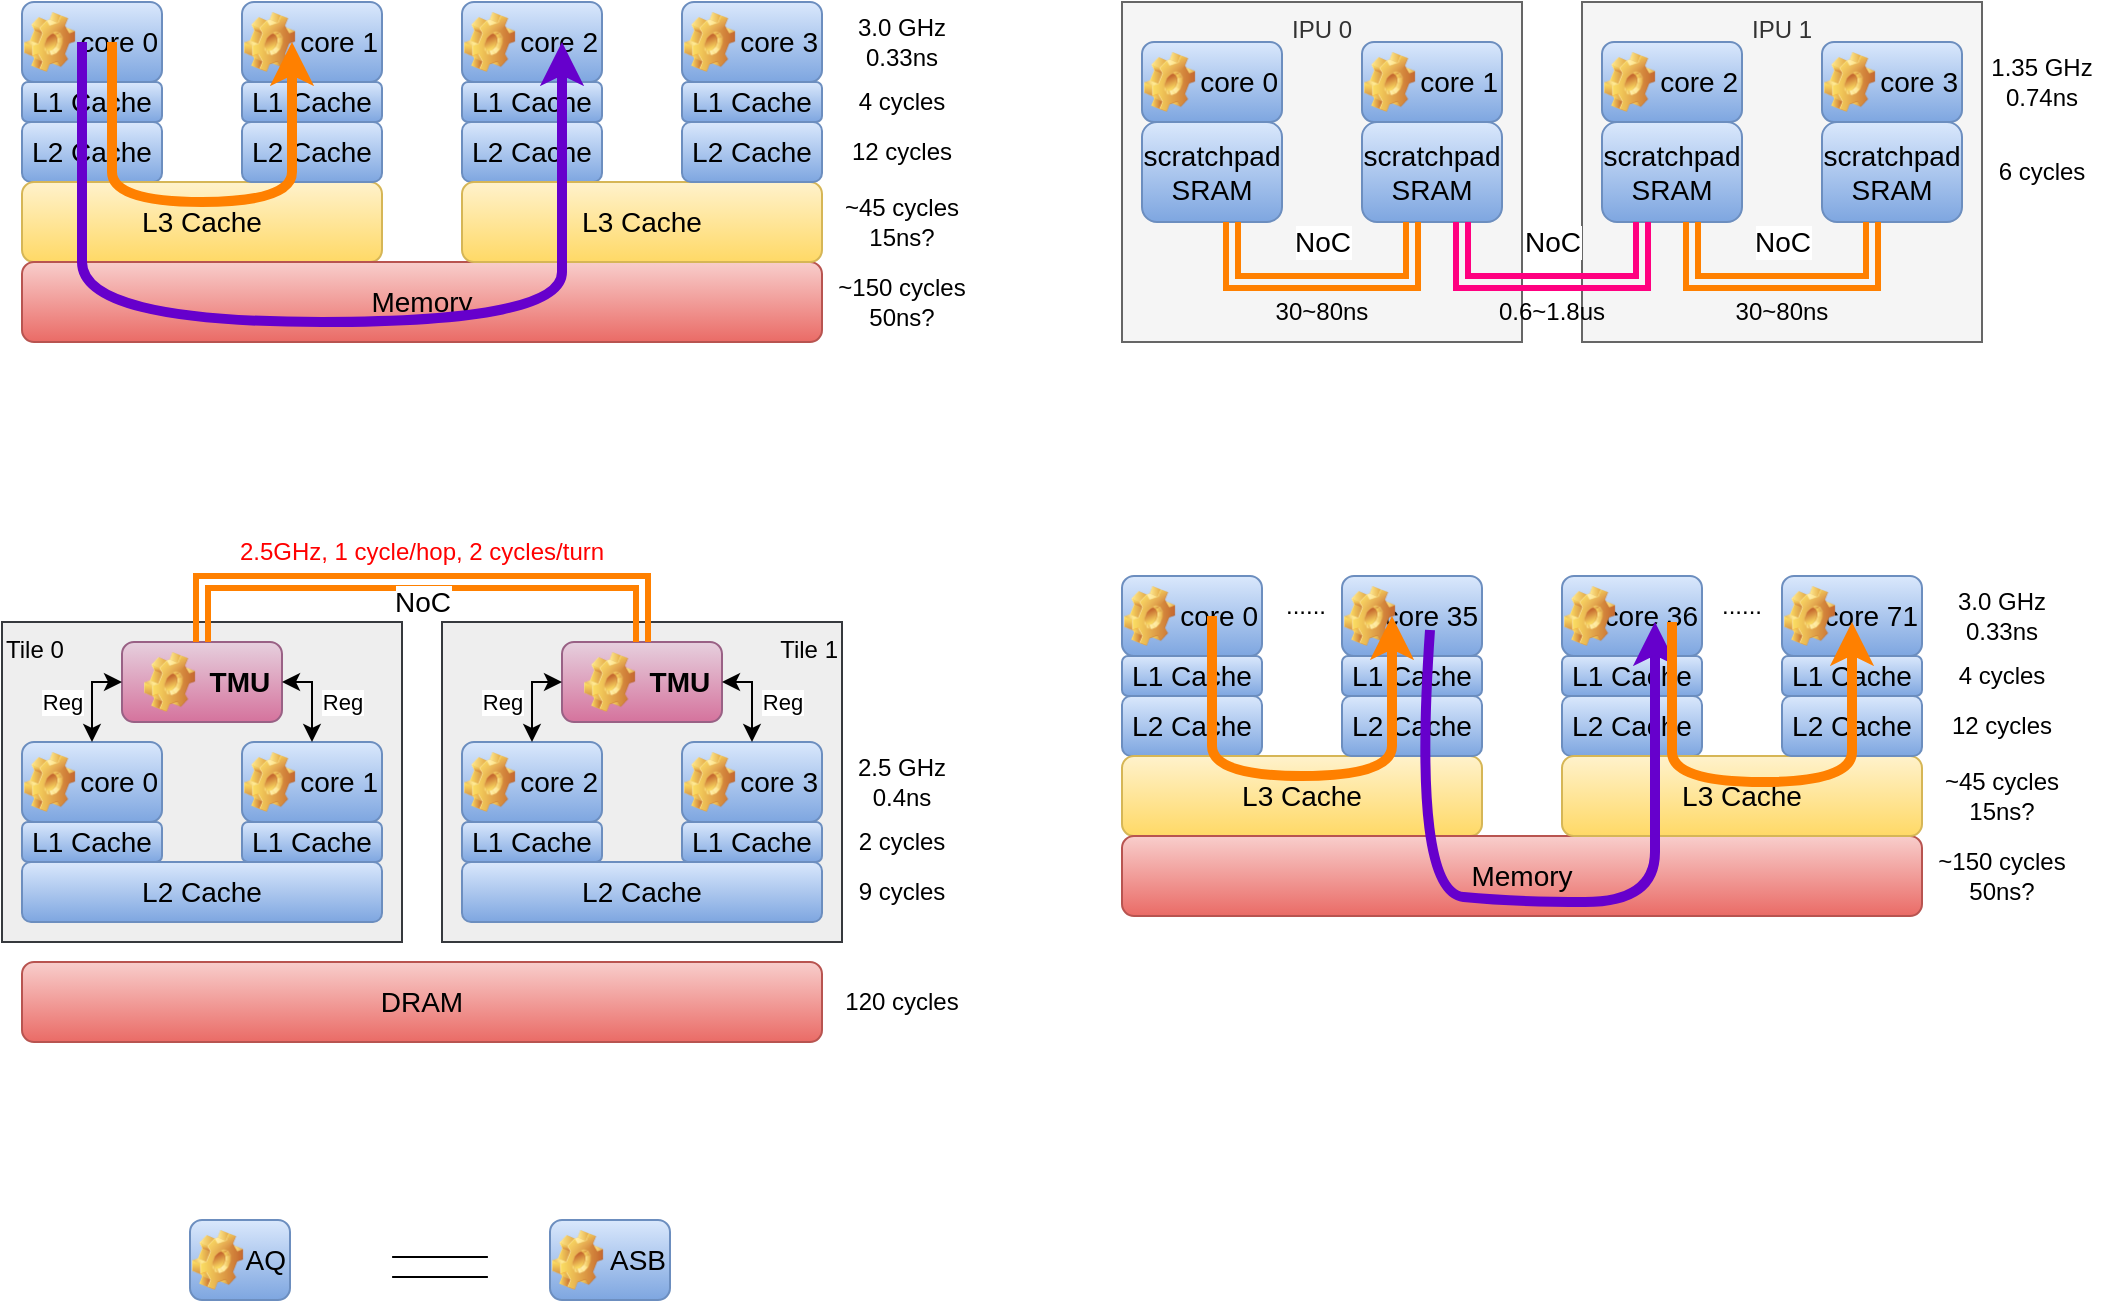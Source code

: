 <mxfile version="24.7.7">
  <diagram name="第 1 页" id="pUntowRnoI_7Z-hXx59B">
    <mxGraphModel dx="683" dy="351" grid="0" gridSize="10" guides="1" tooltips="1" connect="1" arrows="1" fold="1" page="1" pageScale="1" pageWidth="1169" pageHeight="827" math="0" shadow="0">
      <root>
        <mxCell id="0" />
        <mxCell id="1" parent="0" />
        <mxCell id="2Wx2unt4PNLrUicuaQ1I-176" value="Tile 1" style="rounded=0;whiteSpace=wrap;html=1;verticalAlign=top;fillColor=#eeeeee;strokeColor=#36393d;align=right;" vertex="1" parent="1">
          <mxGeometry x="250" y="390" width="200" height="160" as="geometry" />
        </mxCell>
        <mxCell id="2Wx2unt4PNLrUicuaQ1I-141" value="Tile 0" style="rounded=0;whiteSpace=wrap;html=1;verticalAlign=top;fillColor=#eeeeee;strokeColor=#36393d;align=left;" vertex="1" parent="1">
          <mxGeometry x="30" y="390" width="200" height="160" as="geometry" />
        </mxCell>
        <mxCell id="2Wx2unt4PNLrUicuaQ1I-90" value="IPU 1" style="rounded=0;whiteSpace=wrap;html=1;verticalAlign=top;fillColor=#f5f5f5;fontColor=#333333;strokeColor=#666666;" vertex="1" parent="1">
          <mxGeometry x="820" y="80" width="200" height="170" as="geometry" />
        </mxCell>
        <mxCell id="2Wx2unt4PNLrUicuaQ1I-89" value="IPU 0" style="rounded=0;whiteSpace=wrap;html=1;verticalAlign=top;fillColor=#f5f5f5;fontColor=#333333;strokeColor=#666666;" vertex="1" parent="1">
          <mxGeometry x="590" y="80" width="200" height="170" as="geometry" />
        </mxCell>
        <mxCell id="2Wx2unt4PNLrUicuaQ1I-2" value="L1 Cache" style="rounded=1;whiteSpace=wrap;html=1;fillColor=#dae8fc;gradientColor=#7ea6e0;strokeColor=#6c8ebf;fontSize=14;" vertex="1" parent="1">
          <mxGeometry x="40" y="120" width="70" height="20" as="geometry" />
        </mxCell>
        <mxCell id="2Wx2unt4PNLrUicuaQ1I-3" value="L2 Cache" style="rounded=1;whiteSpace=wrap;html=1;fillColor=#dae8fc;gradientColor=#7ea6e0;strokeColor=#6c8ebf;fontSize=14;" vertex="1" parent="1">
          <mxGeometry x="40" y="140" width="70" height="30" as="geometry" />
        </mxCell>
        <mxCell id="2Wx2unt4PNLrUicuaQ1I-4" value="L3 Cache" style="rounded=1;whiteSpace=wrap;html=1;fontSize=14;fillColor=#fff2cc;gradientColor=#ffd966;strokeColor=#d6b656;" vertex="1" parent="1">
          <mxGeometry x="40" y="170" width="180" height="40" as="geometry" />
        </mxCell>
        <mxCell id="2Wx2unt4PNLrUicuaQ1I-5" value="L1 Cache" style="rounded=1;whiteSpace=wrap;html=1;fillColor=#dae8fc;gradientColor=#7ea6e0;strokeColor=#6c8ebf;fontSize=14;" vertex="1" parent="1">
          <mxGeometry x="150" y="120" width="70" height="20" as="geometry" />
        </mxCell>
        <mxCell id="2Wx2unt4PNLrUicuaQ1I-7" value="L2 Cache" style="rounded=1;whiteSpace=wrap;html=1;fillColor=#dae8fc;gradientColor=#7ea6e0;strokeColor=#6c8ebf;fontSize=14;" vertex="1" parent="1">
          <mxGeometry x="150" y="140" width="70" height="30" as="geometry" />
        </mxCell>
        <mxCell id="2Wx2unt4PNLrUicuaQ1I-8" value="Memory" style="rounded=1;whiteSpace=wrap;html=1;fontSize=14;fillColor=#f8cecc;gradientColor=#ea6b66;strokeColor=#b85450;" vertex="1" parent="1">
          <mxGeometry x="40" y="210" width="400" height="40" as="geometry" />
        </mxCell>
        <mxCell id="2Wx2unt4PNLrUicuaQ1I-16" value="L1 Cache" style="rounded=1;whiteSpace=wrap;html=1;fillColor=#dae8fc;gradientColor=#7ea6e0;strokeColor=#6c8ebf;fontSize=14;" vertex="1" parent="1">
          <mxGeometry x="260" y="120" width="70" height="20" as="geometry" />
        </mxCell>
        <mxCell id="2Wx2unt4PNLrUicuaQ1I-18" value="L2 Cache" style="rounded=1;whiteSpace=wrap;html=1;fillColor=#dae8fc;gradientColor=#7ea6e0;strokeColor=#6c8ebf;fontSize=14;" vertex="1" parent="1">
          <mxGeometry x="260" y="140" width="70" height="30" as="geometry" />
        </mxCell>
        <mxCell id="2Wx2unt4PNLrUicuaQ1I-19" value="L3 Cache" style="rounded=1;whiteSpace=wrap;html=1;fontSize=14;fillColor=#fff2cc;gradientColor=#ffd966;strokeColor=#d6b656;" vertex="1" parent="1">
          <mxGeometry x="260" y="170" width="180" height="40" as="geometry" />
        </mxCell>
        <mxCell id="2Wx2unt4PNLrUicuaQ1I-20" value="L1 Cache" style="rounded=1;whiteSpace=wrap;html=1;fillColor=#dae8fc;gradientColor=#7ea6e0;strokeColor=#6c8ebf;fontSize=14;" vertex="1" parent="1">
          <mxGeometry x="370" y="120" width="70" height="20" as="geometry" />
        </mxCell>
        <mxCell id="2Wx2unt4PNLrUicuaQ1I-22" value="L2 Cache" style="rounded=1;whiteSpace=wrap;html=1;fillColor=#dae8fc;gradientColor=#7ea6e0;strokeColor=#6c8ebf;fontSize=14;" vertex="1" parent="1">
          <mxGeometry x="370" y="140" width="70" height="30" as="geometry" />
        </mxCell>
        <mxCell id="2Wx2unt4PNLrUicuaQ1I-30" value="scratchpad&lt;div&gt;SRAM&lt;/div&gt;" style="rounded=1;whiteSpace=wrap;html=1;fillColor=#dae8fc;gradientColor=#7ea6e0;strokeColor=#6c8ebf;fontSize=14;" vertex="1" parent="1">
          <mxGeometry x="600" y="140" width="70" height="50" as="geometry" />
        </mxCell>
        <mxCell id="2Wx2unt4PNLrUicuaQ1I-34" value="scratchpad&lt;div&gt;SRAM&lt;/div&gt;" style="rounded=1;whiteSpace=wrap;html=1;fillColor=#dae8fc;gradientColor=#7ea6e0;strokeColor=#6c8ebf;fontSize=14;" vertex="1" parent="1">
          <mxGeometry x="710" y="140" width="70" height="50" as="geometry" />
        </mxCell>
        <mxCell id="2Wx2unt4PNLrUicuaQ1I-38" value="scratchpad&lt;div&gt;SRAM&lt;/div&gt;" style="rounded=1;whiteSpace=wrap;html=1;fillColor=#dae8fc;gradientColor=#7ea6e0;strokeColor=#6c8ebf;fontSize=14;" vertex="1" parent="1">
          <mxGeometry x="830" y="140" width="70" height="50" as="geometry" />
        </mxCell>
        <mxCell id="2Wx2unt4PNLrUicuaQ1I-42" value="scratchpad&lt;div&gt;SRAM&lt;/div&gt;" style="rounded=1;whiteSpace=wrap;html=1;fillColor=#dae8fc;gradientColor=#7ea6e0;strokeColor=#6c8ebf;fontSize=14;" vertex="1" parent="1">
          <mxGeometry x="940" y="140" width="70" height="50" as="geometry" />
        </mxCell>
        <mxCell id="2Wx2unt4PNLrUicuaQ1I-45" value="" style="shape=partialRectangle;whiteSpace=wrap;html=1;top=0;bottom=0;fillColor=none;rotation=90;" vertex="1" parent="1">
          <mxGeometry x="244" y="689" width="10" height="46.88" as="geometry" />
        </mxCell>
        <mxCell id="2Wx2unt4PNLrUicuaQ1I-57" value="" style="group" vertex="1" connectable="0" parent="1">
          <mxGeometry x="40" y="80" width="70" height="40" as="geometry" />
        </mxCell>
        <mxCell id="2Wx2unt4PNLrUicuaQ1I-1" value="core 0" style="rounded=1;whiteSpace=wrap;html=1;fillColor=#dae8fc;gradientColor=#7ea6e0;strokeColor=#6c8ebf;fontSize=14;align=right;" vertex="1" parent="2Wx2unt4PNLrUicuaQ1I-57">
          <mxGeometry width="70" height="40" as="geometry" />
        </mxCell>
        <mxCell id="2Wx2unt4PNLrUicuaQ1I-56" value="" style="shape=image;html=1;verticalLabelPosition=bottom;verticalAlign=top;imageAspect=1;aspect=fixed;image=img/clipart/Gear_128x128.png" vertex="1" parent="2Wx2unt4PNLrUicuaQ1I-57">
          <mxGeometry x="1" y="5" width="25.57" height="30" as="geometry" />
        </mxCell>
        <mxCell id="2Wx2unt4PNLrUicuaQ1I-58" value="" style="group" vertex="1" connectable="0" parent="1">
          <mxGeometry x="150" y="80" width="70" height="40" as="geometry" />
        </mxCell>
        <mxCell id="2Wx2unt4PNLrUicuaQ1I-59" value="core 1" style="rounded=1;whiteSpace=wrap;html=1;fillColor=#dae8fc;gradientColor=#7ea6e0;strokeColor=#6c8ebf;fontSize=14;align=right;" vertex="1" parent="2Wx2unt4PNLrUicuaQ1I-58">
          <mxGeometry width="70" height="40" as="geometry" />
        </mxCell>
        <mxCell id="2Wx2unt4PNLrUicuaQ1I-60" value="" style="shape=image;html=1;verticalLabelPosition=bottom;verticalAlign=top;imageAspect=1;aspect=fixed;image=img/clipart/Gear_128x128.png" vertex="1" parent="2Wx2unt4PNLrUicuaQ1I-58">
          <mxGeometry x="1" y="5" width="25.57" height="30" as="geometry" />
        </mxCell>
        <mxCell id="2Wx2unt4PNLrUicuaQ1I-61" value="" style="group" vertex="1" connectable="0" parent="1">
          <mxGeometry x="260" y="80" width="70" height="40" as="geometry" />
        </mxCell>
        <mxCell id="2Wx2unt4PNLrUicuaQ1I-62" value="core 2" style="rounded=1;whiteSpace=wrap;html=1;fillColor=#dae8fc;gradientColor=#7ea6e0;strokeColor=#6c8ebf;fontSize=14;align=right;" vertex="1" parent="2Wx2unt4PNLrUicuaQ1I-61">
          <mxGeometry width="70" height="40" as="geometry" />
        </mxCell>
        <mxCell id="2Wx2unt4PNLrUicuaQ1I-63" value="" style="shape=image;html=1;verticalLabelPosition=bottom;verticalAlign=top;imageAspect=1;aspect=fixed;image=img/clipart/Gear_128x128.png" vertex="1" parent="2Wx2unt4PNLrUicuaQ1I-61">
          <mxGeometry x="1" y="5" width="25.57" height="30" as="geometry" />
        </mxCell>
        <mxCell id="2Wx2unt4PNLrUicuaQ1I-64" value="" style="group" vertex="1" connectable="0" parent="1">
          <mxGeometry x="370" y="80" width="70" height="40" as="geometry" />
        </mxCell>
        <mxCell id="2Wx2unt4PNLrUicuaQ1I-65" value="core 3" style="rounded=1;whiteSpace=wrap;html=1;fillColor=#dae8fc;gradientColor=#7ea6e0;strokeColor=#6c8ebf;fontSize=14;align=right;" vertex="1" parent="2Wx2unt4PNLrUicuaQ1I-64">
          <mxGeometry width="70" height="40" as="geometry" />
        </mxCell>
        <mxCell id="2Wx2unt4PNLrUicuaQ1I-66" value="" style="shape=image;html=1;verticalLabelPosition=bottom;verticalAlign=top;imageAspect=1;aspect=fixed;image=img/clipart/Gear_128x128.png" vertex="1" parent="2Wx2unt4PNLrUicuaQ1I-64">
          <mxGeometry x="1" y="5" width="25.57" height="30" as="geometry" />
        </mxCell>
        <mxCell id="2Wx2unt4PNLrUicuaQ1I-25" value="" style="curved=1;endArrow=classic;html=1;rounded=0;strokeColor=#FF8000;strokeWidth=5;" edge="1" parent="1">
          <mxGeometry width="50" height="50" relative="1" as="geometry">
            <mxPoint x="85" y="100" as="sourcePoint" />
            <mxPoint x="175" y="100" as="targetPoint" />
            <Array as="points">
              <mxPoint x="85" y="150" />
              <mxPoint x="85" y="180" />
              <mxPoint x="175" y="180" />
              <mxPoint x="175" y="150" />
            </Array>
          </mxGeometry>
        </mxCell>
        <mxCell id="2Wx2unt4PNLrUicuaQ1I-27" value="" style="curved=1;endArrow=classic;html=1;rounded=0;strokeColor=#6600CC;strokeWidth=5;" edge="1" parent="1">
          <mxGeometry width="50" height="50" relative="1" as="geometry">
            <mxPoint x="70" y="100" as="sourcePoint" />
            <mxPoint x="310" y="100" as="targetPoint" />
            <Array as="points">
              <mxPoint x="70" y="180" />
              <mxPoint x="70" y="240" />
              <mxPoint x="310" y="240" />
              <mxPoint x="310" y="190" />
            </Array>
          </mxGeometry>
        </mxCell>
        <mxCell id="2Wx2unt4PNLrUicuaQ1I-77" value="" style="group" vertex="1" connectable="0" parent="1">
          <mxGeometry x="600" y="100" width="70" height="40" as="geometry" />
        </mxCell>
        <mxCell id="2Wx2unt4PNLrUicuaQ1I-78" value="core 0" style="rounded=1;whiteSpace=wrap;html=1;fillColor=#dae8fc;gradientColor=#7ea6e0;strokeColor=#6c8ebf;fontSize=14;align=right;" vertex="1" parent="2Wx2unt4PNLrUicuaQ1I-77">
          <mxGeometry width="70" height="40" as="geometry" />
        </mxCell>
        <mxCell id="2Wx2unt4PNLrUicuaQ1I-79" value="" style="shape=image;html=1;verticalLabelPosition=bottom;verticalAlign=top;imageAspect=1;aspect=fixed;image=img/clipart/Gear_128x128.png" vertex="1" parent="2Wx2unt4PNLrUicuaQ1I-77">
          <mxGeometry x="1" y="5" width="25.57" height="30" as="geometry" />
        </mxCell>
        <mxCell id="2Wx2unt4PNLrUicuaQ1I-80" value="" style="group" vertex="1" connectable="0" parent="1">
          <mxGeometry x="710" y="100" width="70" height="40" as="geometry" />
        </mxCell>
        <mxCell id="2Wx2unt4PNLrUicuaQ1I-81" value="core 1" style="rounded=1;whiteSpace=wrap;html=1;fillColor=#dae8fc;gradientColor=#7ea6e0;strokeColor=#6c8ebf;fontSize=14;align=right;" vertex="1" parent="2Wx2unt4PNLrUicuaQ1I-80">
          <mxGeometry width="70" height="40" as="geometry" />
        </mxCell>
        <mxCell id="2Wx2unt4PNLrUicuaQ1I-82" value="" style="shape=image;html=1;verticalLabelPosition=bottom;verticalAlign=top;imageAspect=1;aspect=fixed;image=img/clipart/Gear_128x128.png" vertex="1" parent="2Wx2unt4PNLrUicuaQ1I-80">
          <mxGeometry x="1" y="5" width="25.57" height="30" as="geometry" />
        </mxCell>
        <mxCell id="2Wx2unt4PNLrUicuaQ1I-83" value="" style="group" vertex="1" connectable="0" parent="1">
          <mxGeometry x="830" y="100" width="70" height="40" as="geometry" />
        </mxCell>
        <mxCell id="2Wx2unt4PNLrUicuaQ1I-84" value="core 2" style="rounded=1;whiteSpace=wrap;html=1;fillColor=#dae8fc;gradientColor=#7ea6e0;strokeColor=#6c8ebf;fontSize=14;align=right;" vertex="1" parent="2Wx2unt4PNLrUicuaQ1I-83">
          <mxGeometry width="70" height="40" as="geometry" />
        </mxCell>
        <mxCell id="2Wx2unt4PNLrUicuaQ1I-85" value="" style="shape=image;html=1;verticalLabelPosition=bottom;verticalAlign=top;imageAspect=1;aspect=fixed;image=img/clipart/Gear_128x128.png" vertex="1" parent="2Wx2unt4PNLrUicuaQ1I-83">
          <mxGeometry x="1" y="5" width="25.57" height="30" as="geometry" />
        </mxCell>
        <mxCell id="2Wx2unt4PNLrUicuaQ1I-86" value="" style="group" vertex="1" connectable="0" parent="1">
          <mxGeometry x="940" y="100" width="70" height="40" as="geometry" />
        </mxCell>
        <mxCell id="2Wx2unt4PNLrUicuaQ1I-87" value="core 3" style="rounded=1;whiteSpace=wrap;html=1;fillColor=#dae8fc;gradientColor=#7ea6e0;strokeColor=#6c8ebf;fontSize=14;align=right;" vertex="1" parent="2Wx2unt4PNLrUicuaQ1I-86">
          <mxGeometry width="70" height="40" as="geometry" />
        </mxCell>
        <mxCell id="2Wx2unt4PNLrUicuaQ1I-88" value="" style="shape=image;html=1;verticalLabelPosition=bottom;verticalAlign=top;imageAspect=1;aspect=fixed;image=img/clipart/Gear_128x128.png" vertex="1" parent="2Wx2unt4PNLrUicuaQ1I-86">
          <mxGeometry x="1" y="5" width="25.57" height="30" as="geometry" />
        </mxCell>
        <mxCell id="2Wx2unt4PNLrUicuaQ1I-94" value="" style="group;fontSize=12;" vertex="1" connectable="0" parent="1">
          <mxGeometry x="645" y="190" width="90" height="60" as="geometry" />
        </mxCell>
        <mxCell id="2Wx2unt4PNLrUicuaQ1I-46" value="NoC" style="curved=1;endArrow=classic;html=1;rounded=0;strokeColor=#FF8000;strokeWidth=3;shape=link;fontSize=14;" edge="1" parent="2Wx2unt4PNLrUicuaQ1I-94">
          <mxGeometry y="20" width="50" height="50" relative="1" as="geometry">
            <mxPoint as="sourcePoint" />
            <mxPoint x="90" as="targetPoint" />
            <Array as="points">
              <mxPoint />
              <mxPoint y="30" />
              <mxPoint x="90" y="30" />
              <mxPoint x="90" />
            </Array>
            <mxPoint as="offset" />
          </mxGeometry>
        </mxCell>
        <mxCell id="2Wx2unt4PNLrUicuaQ1I-92" value="30~80ns" style="text;html=1;align=center;verticalAlign=middle;whiteSpace=wrap;rounded=0;" vertex="1" parent="2Wx2unt4PNLrUicuaQ1I-94">
          <mxGeometry x="15" y="30" width="60" height="30" as="geometry" />
        </mxCell>
        <mxCell id="2Wx2unt4PNLrUicuaQ1I-95" value="" style="group" vertex="1" connectable="0" parent="1">
          <mxGeometry x="875" y="190" width="90" height="60" as="geometry" />
        </mxCell>
        <mxCell id="2Wx2unt4PNLrUicuaQ1I-96" value="NoC" style="curved=1;endArrow=classic;html=1;rounded=0;strokeColor=#FF8000;strokeWidth=3;shape=link;fontSize=14;" edge="1" parent="2Wx2unt4PNLrUicuaQ1I-95">
          <mxGeometry y="20" width="50" height="50" relative="1" as="geometry">
            <mxPoint as="sourcePoint" />
            <mxPoint x="90" as="targetPoint" />
            <Array as="points">
              <mxPoint />
              <mxPoint y="30" />
              <mxPoint x="90" y="30" />
              <mxPoint x="90" />
            </Array>
            <mxPoint as="offset" />
          </mxGeometry>
        </mxCell>
        <mxCell id="2Wx2unt4PNLrUicuaQ1I-97" value="30~80ns" style="text;html=1;align=center;verticalAlign=middle;whiteSpace=wrap;rounded=0;" vertex="1" parent="2Wx2unt4PNLrUicuaQ1I-95">
          <mxGeometry x="15" y="30" width="60" height="30" as="geometry" />
        </mxCell>
        <mxCell id="2Wx2unt4PNLrUicuaQ1I-98" value="" style="group" vertex="1" connectable="0" parent="1">
          <mxGeometry x="760" y="190" width="90" height="60" as="geometry" />
        </mxCell>
        <mxCell id="2Wx2unt4PNLrUicuaQ1I-99" value="NoC" style="curved=1;endArrow=classic;html=1;rounded=0;strokeColor=#FF0080;strokeWidth=3;shape=link;fontSize=14;" edge="1" parent="2Wx2unt4PNLrUicuaQ1I-98">
          <mxGeometry y="20" width="50" height="50" relative="1" as="geometry">
            <mxPoint as="sourcePoint" />
            <mxPoint x="90" as="targetPoint" />
            <Array as="points">
              <mxPoint />
              <mxPoint y="30" />
              <mxPoint x="90" y="30" />
              <mxPoint x="90" />
            </Array>
            <mxPoint as="offset" />
          </mxGeometry>
        </mxCell>
        <mxCell id="2Wx2unt4PNLrUicuaQ1I-100" value="0.6~1.8us" style="text;html=1;align=center;verticalAlign=middle;whiteSpace=wrap;rounded=0;" vertex="1" parent="2Wx2unt4PNLrUicuaQ1I-98">
          <mxGeometry x="15" y="30" width="60" height="30" as="geometry" />
        </mxCell>
        <mxCell id="2Wx2unt4PNLrUicuaQ1I-101" value="4 cycles" style="text;html=1;align=center;verticalAlign=middle;whiteSpace=wrap;rounded=0;" vertex="1" parent="1">
          <mxGeometry x="450" y="115" width="60" height="30" as="geometry" />
        </mxCell>
        <mxCell id="2Wx2unt4PNLrUicuaQ1I-102" value="12 cycles" style="text;html=1;align=center;verticalAlign=middle;whiteSpace=wrap;rounded=0;" vertex="1" parent="1">
          <mxGeometry x="450" y="140" width="60" height="30" as="geometry" />
        </mxCell>
        <mxCell id="2Wx2unt4PNLrUicuaQ1I-103" value="~45 cycles&lt;div&gt;15ns?&lt;/div&gt;" style="text;html=1;align=center;verticalAlign=middle;whiteSpace=wrap;rounded=0;" vertex="1" parent="1">
          <mxGeometry x="450" y="175" width="60" height="30" as="geometry" />
        </mxCell>
        <mxCell id="2Wx2unt4PNLrUicuaQ1I-104" value="&lt;div&gt;~150 cycles&lt;/div&gt;&lt;div&gt;50ns?&lt;/div&gt;" style="text;html=1;align=center;verticalAlign=middle;whiteSpace=wrap;rounded=0;" vertex="1" parent="1">
          <mxGeometry x="445" y="215" width="70" height="30" as="geometry" />
        </mxCell>
        <mxCell id="2Wx2unt4PNLrUicuaQ1I-105" value="3.0 GHz&lt;div&gt;0.33ns&lt;/div&gt;" style="text;html=1;align=center;verticalAlign=middle;whiteSpace=wrap;rounded=0;" vertex="1" parent="1">
          <mxGeometry x="450" y="85" width="60" height="30" as="geometry" />
        </mxCell>
        <mxCell id="2Wx2unt4PNLrUicuaQ1I-106" value="1.35 GHz&lt;div&gt;0.74ns&lt;/div&gt;" style="text;html=1;align=center;verticalAlign=middle;whiteSpace=wrap;rounded=0;" vertex="1" parent="1">
          <mxGeometry x="1020" y="105" width="60" height="30" as="geometry" />
        </mxCell>
        <mxCell id="2Wx2unt4PNLrUicuaQ1I-107" value="6 cycles" style="text;html=1;align=center;verticalAlign=middle;whiteSpace=wrap;rounded=0;" vertex="1" parent="1">
          <mxGeometry x="1020" y="150" width="60" height="30" as="geometry" />
        </mxCell>
        <mxCell id="2Wx2unt4PNLrUicuaQ1I-110" value="L1 Cache" style="rounded=1;whiteSpace=wrap;html=1;fillColor=#dae8fc;gradientColor=#7ea6e0;strokeColor=#6c8ebf;fontSize=14;" vertex="1" parent="1">
          <mxGeometry x="40" y="490" width="70" height="20" as="geometry" />
        </mxCell>
        <mxCell id="2Wx2unt4PNLrUicuaQ1I-111" value="L2 Cache" style="rounded=1;whiteSpace=wrap;html=1;fillColor=#dae8fc;gradientColor=#7ea6e0;strokeColor=#6c8ebf;fontSize=14;" vertex="1" parent="1">
          <mxGeometry x="40" y="510" width="180" height="30" as="geometry" />
        </mxCell>
        <mxCell id="2Wx2unt4PNLrUicuaQ1I-113" value="L1 Cache" style="rounded=1;whiteSpace=wrap;html=1;fillColor=#dae8fc;gradientColor=#7ea6e0;strokeColor=#6c8ebf;fontSize=14;" vertex="1" parent="1">
          <mxGeometry x="150" y="490" width="70" height="20" as="geometry" />
        </mxCell>
        <mxCell id="2Wx2unt4PNLrUicuaQ1I-115" value="DRAM" style="rounded=1;whiteSpace=wrap;html=1;fontSize=14;fillColor=#f8cecc;gradientColor=#ea6b66;strokeColor=#b85450;" vertex="1" parent="1">
          <mxGeometry x="40" y="560" width="400" height="40" as="geometry" />
        </mxCell>
        <mxCell id="2Wx2unt4PNLrUicuaQ1I-121" value="" style="group" vertex="1" connectable="0" parent="1">
          <mxGeometry x="40" y="450" width="70" height="40" as="geometry" />
        </mxCell>
        <mxCell id="2Wx2unt4PNLrUicuaQ1I-122" value="core 0" style="rounded=1;whiteSpace=wrap;html=1;fillColor=#dae8fc;gradientColor=#7ea6e0;strokeColor=#6c8ebf;fontSize=14;align=right;" vertex="1" parent="2Wx2unt4PNLrUicuaQ1I-121">
          <mxGeometry width="70" height="40" as="geometry" />
        </mxCell>
        <mxCell id="2Wx2unt4PNLrUicuaQ1I-123" value="" style="shape=image;html=1;verticalLabelPosition=bottom;verticalAlign=top;imageAspect=1;aspect=fixed;image=img/clipart/Gear_128x128.png" vertex="1" parent="2Wx2unt4PNLrUicuaQ1I-121">
          <mxGeometry x="1" y="5" width="25.57" height="30" as="geometry" />
        </mxCell>
        <mxCell id="2Wx2unt4PNLrUicuaQ1I-124" value="" style="group" vertex="1" connectable="0" parent="1">
          <mxGeometry x="150" y="450" width="70" height="40" as="geometry" />
        </mxCell>
        <mxCell id="2Wx2unt4PNLrUicuaQ1I-125" value="core 1" style="rounded=1;whiteSpace=wrap;html=1;fillColor=#dae8fc;gradientColor=#7ea6e0;strokeColor=#6c8ebf;fontSize=14;align=right;" vertex="1" parent="2Wx2unt4PNLrUicuaQ1I-124">
          <mxGeometry width="70" height="40" as="geometry" />
        </mxCell>
        <mxCell id="2Wx2unt4PNLrUicuaQ1I-126" value="" style="shape=image;html=1;verticalLabelPosition=bottom;verticalAlign=top;imageAspect=1;aspect=fixed;image=img/clipart/Gear_128x128.png" vertex="1" parent="2Wx2unt4PNLrUicuaQ1I-124">
          <mxGeometry x="1" y="5" width="25.57" height="30" as="geometry" />
        </mxCell>
        <mxCell id="2Wx2unt4PNLrUicuaQ1I-135" value="2 cycles" style="text;html=1;align=center;verticalAlign=middle;whiteSpace=wrap;rounded=0;" vertex="1" parent="1">
          <mxGeometry x="450" y="485" width="60" height="30" as="geometry" />
        </mxCell>
        <mxCell id="2Wx2unt4PNLrUicuaQ1I-136" value="9 cycles" style="text;html=1;align=center;verticalAlign=middle;whiteSpace=wrap;rounded=0;" vertex="1" parent="1">
          <mxGeometry x="450" y="510" width="60" height="30" as="geometry" />
        </mxCell>
        <mxCell id="2Wx2unt4PNLrUicuaQ1I-138" value="&lt;div&gt;120 cycles&lt;/div&gt;" style="text;html=1;align=center;verticalAlign=middle;whiteSpace=wrap;rounded=0;" vertex="1" parent="1">
          <mxGeometry x="450" y="565" width="60" height="30" as="geometry" />
        </mxCell>
        <mxCell id="2Wx2unt4PNLrUicuaQ1I-139" value="2.5 GHz&lt;div&gt;0.4ns&lt;/div&gt;" style="text;html=1;align=center;verticalAlign=middle;whiteSpace=wrap;rounded=0;" vertex="1" parent="1">
          <mxGeometry x="450" y="455" width="60" height="30" as="geometry" />
        </mxCell>
        <mxCell id="2Wx2unt4PNLrUicuaQ1I-148" value="" style="group" vertex="1" connectable="0" parent="1">
          <mxGeometry x="124" y="689" width="50" height="40" as="geometry" />
        </mxCell>
        <mxCell id="2Wx2unt4PNLrUicuaQ1I-146" value="AQ" style="rounded=1;whiteSpace=wrap;html=1;fillColor=#dae8fc;gradientColor=#7ea6e0;strokeColor=#6c8ebf;fontSize=14;align=right;" vertex="1" parent="2Wx2unt4PNLrUicuaQ1I-148">
          <mxGeometry width="50" height="40" as="geometry" />
        </mxCell>
        <mxCell id="2Wx2unt4PNLrUicuaQ1I-147" value="" style="shape=image;html=1;verticalLabelPosition=bottom;verticalAlign=top;imageAspect=1;aspect=fixed;image=img/clipart/Gear_128x128.png" vertex="1" parent="2Wx2unt4PNLrUicuaQ1I-148">
          <mxGeometry x="1" y="5" width="25.57" height="30" as="geometry" />
        </mxCell>
        <mxCell id="2Wx2unt4PNLrUicuaQ1I-149" value="" style="group" vertex="1" connectable="0" parent="1">
          <mxGeometry x="304" y="689" width="60" height="40" as="geometry" />
        </mxCell>
        <mxCell id="2Wx2unt4PNLrUicuaQ1I-143" value="ASB" style="rounded=1;whiteSpace=wrap;html=1;fillColor=#dae8fc;gradientColor=#7ea6e0;strokeColor=#6c8ebf;fontSize=14;align=right;" vertex="1" parent="2Wx2unt4PNLrUicuaQ1I-149">
          <mxGeometry width="60" height="40" as="geometry" />
        </mxCell>
        <mxCell id="2Wx2unt4PNLrUicuaQ1I-144" value="" style="shape=image;html=1;verticalLabelPosition=bottom;verticalAlign=top;imageAspect=1;aspect=fixed;image=img/clipart/Gear_128x128.png" vertex="1" parent="2Wx2unt4PNLrUicuaQ1I-149">
          <mxGeometry x="1" y="5" width="25.57" height="30" as="geometry" />
        </mxCell>
        <mxCell id="2Wx2unt4PNLrUicuaQ1I-156" value="" style="group" vertex="1" connectable="0" parent="1">
          <mxGeometry x="90" y="400" width="80" height="40" as="geometry" />
        </mxCell>
        <mxCell id="2Wx2unt4PNLrUicuaQ1I-151" value="&lt;b&gt;TMU&amp;nbsp;&lt;/b&gt;" style="rounded=1;whiteSpace=wrap;html=1;fillColor=#e6d0de;gradientColor=#d5739d;strokeColor=#996185;fontSize=14;align=right;container=0;" vertex="1" parent="2Wx2unt4PNLrUicuaQ1I-156">
          <mxGeometry width="80" height="40" as="geometry" />
        </mxCell>
        <mxCell id="2Wx2unt4PNLrUicuaQ1I-152" value="" style="shape=image;html=1;verticalLabelPosition=bottom;verticalAlign=top;imageAspect=1;aspect=fixed;image=img/clipart/Gear_128x128.png;container=0;" vertex="1" parent="2Wx2unt4PNLrUicuaQ1I-156">
          <mxGeometry x="11" y="5" width="25.57" height="30" as="geometry" />
        </mxCell>
        <mxCell id="2Wx2unt4PNLrUicuaQ1I-157" value="Reg" style="edgeStyle=orthogonalEdgeStyle;rounded=0;orthogonalLoop=1;jettySize=auto;html=1;entryX=0.5;entryY=0;entryDx=0;entryDy=0;exitX=0;exitY=0.5;exitDx=0;exitDy=0;startArrow=classic;startFill=1;" edge="1" parent="1" source="2Wx2unt4PNLrUicuaQ1I-151" target="2Wx2unt4PNLrUicuaQ1I-122">
          <mxGeometry x="0.111" y="-15" relative="1" as="geometry">
            <mxPoint as="offset" />
          </mxGeometry>
        </mxCell>
        <mxCell id="2Wx2unt4PNLrUicuaQ1I-158" value="Reg" style="edgeStyle=orthogonalEdgeStyle;rounded=0;orthogonalLoop=1;jettySize=auto;html=1;exitX=1;exitY=0.5;exitDx=0;exitDy=0;entryX=0.5;entryY=0;entryDx=0;entryDy=0;startArrow=classic;startFill=1;" edge="1" parent="1" source="2Wx2unt4PNLrUicuaQ1I-151" target="2Wx2unt4PNLrUicuaQ1I-125">
          <mxGeometry x="0.111" y="15" relative="1" as="geometry">
            <mxPoint as="offset" />
          </mxGeometry>
        </mxCell>
        <mxCell id="2Wx2unt4PNLrUicuaQ1I-159" value="L1 Cache" style="rounded=1;whiteSpace=wrap;html=1;fillColor=#dae8fc;gradientColor=#7ea6e0;strokeColor=#6c8ebf;fontSize=14;" vertex="1" parent="1">
          <mxGeometry x="260" y="490" width="70" height="20" as="geometry" />
        </mxCell>
        <mxCell id="2Wx2unt4PNLrUicuaQ1I-160" value="L2 Cache" style="rounded=1;whiteSpace=wrap;html=1;fillColor=#dae8fc;gradientColor=#7ea6e0;strokeColor=#6c8ebf;fontSize=14;" vertex="1" parent="1">
          <mxGeometry x="260" y="510" width="180" height="30" as="geometry" />
        </mxCell>
        <mxCell id="2Wx2unt4PNLrUicuaQ1I-161" value="L1 Cache" style="rounded=1;whiteSpace=wrap;html=1;fillColor=#dae8fc;gradientColor=#7ea6e0;strokeColor=#6c8ebf;fontSize=14;" vertex="1" parent="1">
          <mxGeometry x="370" y="490" width="70" height="20" as="geometry" />
        </mxCell>
        <mxCell id="2Wx2unt4PNLrUicuaQ1I-162" value="" style="group" vertex="1" connectable="0" parent="1">
          <mxGeometry x="260" y="450" width="70" height="40" as="geometry" />
        </mxCell>
        <mxCell id="2Wx2unt4PNLrUicuaQ1I-163" value="core 2" style="rounded=1;whiteSpace=wrap;html=1;fillColor=#dae8fc;gradientColor=#7ea6e0;strokeColor=#6c8ebf;fontSize=14;align=right;" vertex="1" parent="2Wx2unt4PNLrUicuaQ1I-162">
          <mxGeometry width="70" height="40" as="geometry" />
        </mxCell>
        <mxCell id="2Wx2unt4PNLrUicuaQ1I-164" value="" style="shape=image;html=1;verticalLabelPosition=bottom;verticalAlign=top;imageAspect=1;aspect=fixed;image=img/clipart/Gear_128x128.png" vertex="1" parent="2Wx2unt4PNLrUicuaQ1I-162">
          <mxGeometry x="1" y="5" width="25.57" height="30" as="geometry" />
        </mxCell>
        <mxCell id="2Wx2unt4PNLrUicuaQ1I-165" value="" style="group" vertex="1" connectable="0" parent="1">
          <mxGeometry x="370" y="450" width="70" height="40" as="geometry" />
        </mxCell>
        <mxCell id="2Wx2unt4PNLrUicuaQ1I-166" value="core 3" style="rounded=1;whiteSpace=wrap;html=1;fillColor=#dae8fc;gradientColor=#7ea6e0;strokeColor=#6c8ebf;fontSize=14;align=right;" vertex="1" parent="2Wx2unt4PNLrUicuaQ1I-165">
          <mxGeometry width="70" height="40" as="geometry" />
        </mxCell>
        <mxCell id="2Wx2unt4PNLrUicuaQ1I-167" value="" style="shape=image;html=1;verticalLabelPosition=bottom;verticalAlign=top;imageAspect=1;aspect=fixed;image=img/clipart/Gear_128x128.png" vertex="1" parent="2Wx2unt4PNLrUicuaQ1I-165">
          <mxGeometry x="1" y="5" width="25.57" height="30" as="geometry" />
        </mxCell>
        <mxCell id="2Wx2unt4PNLrUicuaQ1I-168" value="" style="group" vertex="1" connectable="0" parent="1">
          <mxGeometry x="310" y="400" width="80" height="40" as="geometry" />
        </mxCell>
        <mxCell id="2Wx2unt4PNLrUicuaQ1I-169" value="&lt;b&gt;TMU&amp;nbsp;&lt;/b&gt;" style="rounded=1;whiteSpace=wrap;html=1;fillColor=#e6d0de;gradientColor=#d5739d;strokeColor=#996185;fontSize=14;align=right;container=0;" vertex="1" parent="2Wx2unt4PNLrUicuaQ1I-168">
          <mxGeometry width="80" height="40" as="geometry" />
        </mxCell>
        <mxCell id="2Wx2unt4PNLrUicuaQ1I-170" value="" style="shape=image;html=1;verticalLabelPosition=bottom;verticalAlign=top;imageAspect=1;aspect=fixed;image=img/clipart/Gear_128x128.png;container=0;" vertex="1" parent="2Wx2unt4PNLrUicuaQ1I-168">
          <mxGeometry x="11" y="5" width="25.57" height="30" as="geometry" />
        </mxCell>
        <mxCell id="2Wx2unt4PNLrUicuaQ1I-171" value="Reg" style="edgeStyle=orthogonalEdgeStyle;rounded=0;orthogonalLoop=1;jettySize=auto;html=1;entryX=0.5;entryY=0;entryDx=0;entryDy=0;exitX=0;exitY=0.5;exitDx=0;exitDy=0;startArrow=classic;startFill=1;" edge="1" parent="1" source="2Wx2unt4PNLrUicuaQ1I-169" target="2Wx2unt4PNLrUicuaQ1I-163">
          <mxGeometry x="0.111" y="-15" relative="1" as="geometry">
            <mxPoint as="offset" />
          </mxGeometry>
        </mxCell>
        <mxCell id="2Wx2unt4PNLrUicuaQ1I-172" value="Reg" style="edgeStyle=orthogonalEdgeStyle;rounded=0;orthogonalLoop=1;jettySize=auto;html=1;exitX=1;exitY=0.5;exitDx=0;exitDy=0;entryX=0.5;entryY=0;entryDx=0;entryDy=0;startArrow=classic;startFill=1;" edge="1" parent="1" source="2Wx2unt4PNLrUicuaQ1I-169" target="2Wx2unt4PNLrUicuaQ1I-166">
          <mxGeometry x="0.111" y="15" relative="1" as="geometry">
            <mxPoint as="offset" />
          </mxGeometry>
        </mxCell>
        <mxCell id="2Wx2unt4PNLrUicuaQ1I-174" value="NoC" style="curved=1;endArrow=classic;html=1;rounded=0;strokeColor=#FF8000;strokeWidth=3;exitX=0.5;exitY=0;exitDx=0;exitDy=0;shape=link;fontSize=14;" edge="1" parent="1" source="2Wx2unt4PNLrUicuaQ1I-169">
          <mxGeometry y="10" width="50" height="50" relative="1" as="geometry">
            <mxPoint x="220" y="410" as="sourcePoint" />
            <mxPoint x="130" y="400" as="targetPoint" />
            <Array as="points">
              <mxPoint x="350" y="370" />
              <mxPoint x="290" y="370" />
              <mxPoint x="220" y="370" />
              <mxPoint x="170" y="370" />
              <mxPoint x="130" y="370" />
              <mxPoint x="130" y="400" />
            </Array>
            <mxPoint as="offset" />
          </mxGeometry>
        </mxCell>
        <mxCell id="2Wx2unt4PNLrUicuaQ1I-175" value="2.5GHz, 1 cycle/hop, 2 cycles/turn" style="text;html=1;align=center;verticalAlign=middle;whiteSpace=wrap;rounded=0;fontColor=#FF0000;" vertex="1" parent="1">
          <mxGeometry x="135" y="340" width="210" height="30" as="geometry" />
        </mxCell>
        <mxCell id="2Wx2unt4PNLrUicuaQ1I-178" value="L1 Cache" style="rounded=1;whiteSpace=wrap;html=1;fillColor=#dae8fc;gradientColor=#7ea6e0;strokeColor=#6c8ebf;fontSize=14;" vertex="1" parent="1">
          <mxGeometry x="590" y="407" width="70" height="20" as="geometry" />
        </mxCell>
        <mxCell id="2Wx2unt4PNLrUicuaQ1I-179" value="L2 Cache" style="rounded=1;whiteSpace=wrap;html=1;fillColor=#dae8fc;gradientColor=#7ea6e0;strokeColor=#6c8ebf;fontSize=14;" vertex="1" parent="1">
          <mxGeometry x="590" y="427" width="70" height="30" as="geometry" />
        </mxCell>
        <mxCell id="2Wx2unt4PNLrUicuaQ1I-180" value="L3 Cache" style="rounded=1;whiteSpace=wrap;html=1;fontSize=14;fillColor=#fff2cc;gradientColor=#ffd966;strokeColor=#d6b656;" vertex="1" parent="1">
          <mxGeometry x="590" y="457" width="180" height="40" as="geometry" />
        </mxCell>
        <mxCell id="2Wx2unt4PNLrUicuaQ1I-181" value="L1 Cache" style="rounded=1;whiteSpace=wrap;html=1;fillColor=#dae8fc;gradientColor=#7ea6e0;strokeColor=#6c8ebf;fontSize=14;" vertex="1" parent="1">
          <mxGeometry x="700" y="407" width="70" height="20" as="geometry" />
        </mxCell>
        <mxCell id="2Wx2unt4PNLrUicuaQ1I-182" value="L2 Cache" style="rounded=1;whiteSpace=wrap;html=1;fillColor=#dae8fc;gradientColor=#7ea6e0;strokeColor=#6c8ebf;fontSize=14;" vertex="1" parent="1">
          <mxGeometry x="700" y="427" width="70" height="30" as="geometry" />
        </mxCell>
        <mxCell id="2Wx2unt4PNLrUicuaQ1I-183" value="Memory" style="rounded=1;whiteSpace=wrap;html=1;fontSize=14;fillColor=#f8cecc;gradientColor=#ea6b66;strokeColor=#b85450;" vertex="1" parent="1">
          <mxGeometry x="590" y="497" width="400" height="40" as="geometry" />
        </mxCell>
        <mxCell id="2Wx2unt4PNLrUicuaQ1I-184" value="L1 Cache" style="rounded=1;whiteSpace=wrap;html=1;fillColor=#dae8fc;gradientColor=#7ea6e0;strokeColor=#6c8ebf;fontSize=14;" vertex="1" parent="1">
          <mxGeometry x="810" y="407" width="70" height="20" as="geometry" />
        </mxCell>
        <mxCell id="2Wx2unt4PNLrUicuaQ1I-185" value="L2 Cache" style="rounded=1;whiteSpace=wrap;html=1;fillColor=#dae8fc;gradientColor=#7ea6e0;strokeColor=#6c8ebf;fontSize=14;" vertex="1" parent="1">
          <mxGeometry x="810" y="427" width="70" height="30" as="geometry" />
        </mxCell>
        <mxCell id="2Wx2unt4PNLrUicuaQ1I-186" value="L3 Cache" style="rounded=1;whiteSpace=wrap;html=1;fontSize=14;fillColor=#fff2cc;gradientColor=#ffd966;strokeColor=#d6b656;" vertex="1" parent="1">
          <mxGeometry x="810" y="457" width="180" height="40" as="geometry" />
        </mxCell>
        <mxCell id="2Wx2unt4PNLrUicuaQ1I-187" value="L1 Cache" style="rounded=1;whiteSpace=wrap;html=1;fillColor=#dae8fc;gradientColor=#7ea6e0;strokeColor=#6c8ebf;fontSize=14;" vertex="1" parent="1">
          <mxGeometry x="920" y="407" width="70" height="20" as="geometry" />
        </mxCell>
        <mxCell id="2Wx2unt4PNLrUicuaQ1I-188" value="L2 Cache" style="rounded=1;whiteSpace=wrap;html=1;fillColor=#dae8fc;gradientColor=#7ea6e0;strokeColor=#6c8ebf;fontSize=14;" vertex="1" parent="1">
          <mxGeometry x="920" y="427" width="70" height="30" as="geometry" />
        </mxCell>
        <mxCell id="2Wx2unt4PNLrUicuaQ1I-189" value="" style="group" vertex="1" connectable="0" parent="1">
          <mxGeometry x="590" y="367" width="70" height="40" as="geometry" />
        </mxCell>
        <mxCell id="2Wx2unt4PNLrUicuaQ1I-190" value="core 0" style="rounded=1;whiteSpace=wrap;html=1;fillColor=#dae8fc;gradientColor=#7ea6e0;strokeColor=#6c8ebf;fontSize=14;align=right;" vertex="1" parent="2Wx2unt4PNLrUicuaQ1I-189">
          <mxGeometry width="70" height="40" as="geometry" />
        </mxCell>
        <mxCell id="2Wx2unt4PNLrUicuaQ1I-191" value="" style="shape=image;html=1;verticalLabelPosition=bottom;verticalAlign=top;imageAspect=1;aspect=fixed;image=img/clipart/Gear_128x128.png" vertex="1" parent="2Wx2unt4PNLrUicuaQ1I-189">
          <mxGeometry x="1" y="5" width="25.57" height="30" as="geometry" />
        </mxCell>
        <mxCell id="2Wx2unt4PNLrUicuaQ1I-192" value="" style="group" vertex="1" connectable="0" parent="1">
          <mxGeometry x="700" y="367" width="70" height="40" as="geometry" />
        </mxCell>
        <mxCell id="2Wx2unt4PNLrUicuaQ1I-193" value="core 35" style="rounded=1;whiteSpace=wrap;html=1;fillColor=#dae8fc;gradientColor=#7ea6e0;strokeColor=#6c8ebf;fontSize=14;align=right;" vertex="1" parent="2Wx2unt4PNLrUicuaQ1I-192">
          <mxGeometry width="70" height="40" as="geometry" />
        </mxCell>
        <mxCell id="2Wx2unt4PNLrUicuaQ1I-194" value="" style="shape=image;html=1;verticalLabelPosition=bottom;verticalAlign=top;imageAspect=1;aspect=fixed;image=img/clipart/Gear_128x128.png" vertex="1" parent="2Wx2unt4PNLrUicuaQ1I-192">
          <mxGeometry x="1" y="5" width="25.57" height="30" as="geometry" />
        </mxCell>
        <mxCell id="2Wx2unt4PNLrUicuaQ1I-195" value="" style="group" vertex="1" connectable="0" parent="1">
          <mxGeometry x="810" y="367" width="70" height="40" as="geometry" />
        </mxCell>
        <mxCell id="2Wx2unt4PNLrUicuaQ1I-196" value="core 36" style="rounded=1;whiteSpace=wrap;html=1;fillColor=#dae8fc;gradientColor=#7ea6e0;strokeColor=#6c8ebf;fontSize=14;align=right;" vertex="1" parent="2Wx2unt4PNLrUicuaQ1I-195">
          <mxGeometry width="70" height="40" as="geometry" />
        </mxCell>
        <mxCell id="2Wx2unt4PNLrUicuaQ1I-197" value="" style="shape=image;html=1;verticalLabelPosition=bottom;verticalAlign=top;imageAspect=1;aspect=fixed;image=img/clipart/Gear_128x128.png" vertex="1" parent="2Wx2unt4PNLrUicuaQ1I-195">
          <mxGeometry x="1" y="5" width="25.57" height="30" as="geometry" />
        </mxCell>
        <mxCell id="2Wx2unt4PNLrUicuaQ1I-198" value="" style="group" vertex="1" connectable="0" parent="1">
          <mxGeometry x="920" y="367" width="70" height="40" as="geometry" />
        </mxCell>
        <mxCell id="2Wx2unt4PNLrUicuaQ1I-199" value="core 71" style="rounded=1;whiteSpace=wrap;html=1;fillColor=#dae8fc;gradientColor=#7ea6e0;strokeColor=#6c8ebf;fontSize=14;align=right;" vertex="1" parent="2Wx2unt4PNLrUicuaQ1I-198">
          <mxGeometry width="70" height="40" as="geometry" />
        </mxCell>
        <mxCell id="2Wx2unt4PNLrUicuaQ1I-200" value="" style="shape=image;html=1;verticalLabelPosition=bottom;verticalAlign=top;imageAspect=1;aspect=fixed;image=img/clipart/Gear_128x128.png" vertex="1" parent="2Wx2unt4PNLrUicuaQ1I-198">
          <mxGeometry x="1" y="5" width="25.57" height="30" as="geometry" />
        </mxCell>
        <mxCell id="2Wx2unt4PNLrUicuaQ1I-201" value="" style="curved=1;endArrow=classic;html=1;rounded=0;strokeColor=#FF8000;strokeWidth=5;" edge="1" parent="1">
          <mxGeometry width="50" height="50" relative="1" as="geometry">
            <mxPoint x="635" y="387" as="sourcePoint" />
            <mxPoint x="725" y="387" as="targetPoint" />
            <Array as="points">
              <mxPoint x="635" y="437" />
              <mxPoint x="635" y="467" />
              <mxPoint x="725" y="467" />
              <mxPoint x="725" y="437" />
            </Array>
          </mxGeometry>
        </mxCell>
        <mxCell id="2Wx2unt4PNLrUicuaQ1I-202" value="" style="curved=1;endArrow=classic;html=1;rounded=0;strokeColor=#6600CC;strokeWidth=5;" edge="1" parent="1">
          <mxGeometry width="50" height="50" relative="1" as="geometry">
            <mxPoint x="744" y="394" as="sourcePoint" />
            <mxPoint x="856.5" y="390" as="targetPoint" />
            <Array as="points">
              <mxPoint x="735" y="525" />
              <mxPoint x="786.5" y="530" />
              <mxPoint x="856.5" y="530" />
              <mxPoint x="856.5" y="480" />
            </Array>
          </mxGeometry>
        </mxCell>
        <mxCell id="2Wx2unt4PNLrUicuaQ1I-203" value="4 cycles" style="text;html=1;align=center;verticalAlign=middle;whiteSpace=wrap;rounded=0;" vertex="1" parent="1">
          <mxGeometry x="1000" y="402" width="60" height="30" as="geometry" />
        </mxCell>
        <mxCell id="2Wx2unt4PNLrUicuaQ1I-204" value="12 cycles" style="text;html=1;align=center;verticalAlign=middle;whiteSpace=wrap;rounded=0;" vertex="1" parent="1">
          <mxGeometry x="1000" y="427" width="60" height="30" as="geometry" />
        </mxCell>
        <mxCell id="2Wx2unt4PNLrUicuaQ1I-205" value="~45 cycles&lt;div&gt;15ns?&lt;/div&gt;" style="text;html=1;align=center;verticalAlign=middle;whiteSpace=wrap;rounded=0;" vertex="1" parent="1">
          <mxGeometry x="1000" y="462" width="60" height="30" as="geometry" />
        </mxCell>
        <mxCell id="2Wx2unt4PNLrUicuaQ1I-206" value="&lt;div&gt;~150 cycles&lt;/div&gt;&lt;div&gt;50ns?&lt;/div&gt;" style="text;html=1;align=center;verticalAlign=middle;whiteSpace=wrap;rounded=0;" vertex="1" parent="1">
          <mxGeometry x="995" y="502" width="70" height="30" as="geometry" />
        </mxCell>
        <mxCell id="2Wx2unt4PNLrUicuaQ1I-207" value="3.0 GHz&lt;div&gt;0.33ns&lt;/div&gt;" style="text;html=1;align=center;verticalAlign=middle;whiteSpace=wrap;rounded=0;" vertex="1" parent="1">
          <mxGeometry x="1000" y="372" width="60" height="30" as="geometry" />
        </mxCell>
        <mxCell id="2Wx2unt4PNLrUicuaQ1I-208" value="" style="curved=1;endArrow=classic;html=1;rounded=0;strokeColor=#FF8000;strokeWidth=5;" edge="1" parent="1">
          <mxGeometry width="50" height="50" relative="1" as="geometry">
            <mxPoint x="865" y="390" as="sourcePoint" />
            <mxPoint x="955" y="390" as="targetPoint" />
            <Array as="points">
              <mxPoint x="865" y="440" />
              <mxPoint x="865" y="470" />
              <mxPoint x="955" y="470" />
              <mxPoint x="955" y="440" />
            </Array>
          </mxGeometry>
        </mxCell>
        <mxCell id="2Wx2unt4PNLrUicuaQ1I-209" value="......" style="text;html=1;align=center;verticalAlign=middle;whiteSpace=wrap;rounded=0;" vertex="1" parent="1">
          <mxGeometry x="652" y="367" width="60" height="30" as="geometry" />
        </mxCell>
        <mxCell id="2Wx2unt4PNLrUicuaQ1I-210" value="......" style="text;html=1;align=center;verticalAlign=middle;whiteSpace=wrap;rounded=0;" vertex="1" parent="1">
          <mxGeometry x="870" y="367" width="60" height="30" as="geometry" />
        </mxCell>
      </root>
    </mxGraphModel>
  </diagram>
</mxfile>
